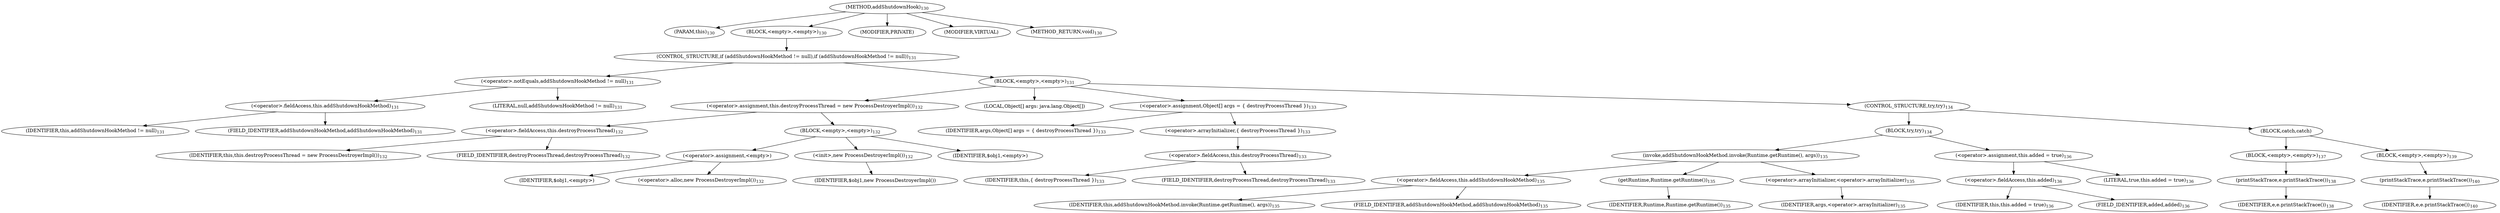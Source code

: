digraph "addShutdownHook" {  
"185" [label = <(METHOD,addShutdownHook)<SUB>130</SUB>> ]
"186" [label = <(PARAM,this)<SUB>130</SUB>> ]
"187" [label = <(BLOCK,&lt;empty&gt;,&lt;empty&gt;)<SUB>130</SUB>> ]
"188" [label = <(CONTROL_STRUCTURE,if (addShutdownHookMethod != null),if (addShutdownHookMethod != null))<SUB>131</SUB>> ]
"189" [label = <(&lt;operator&gt;.notEquals,addShutdownHookMethod != null)<SUB>131</SUB>> ]
"190" [label = <(&lt;operator&gt;.fieldAccess,this.addShutdownHookMethod)<SUB>131</SUB>> ]
"191" [label = <(IDENTIFIER,this,addShutdownHookMethod != null)<SUB>131</SUB>> ]
"192" [label = <(FIELD_IDENTIFIER,addShutdownHookMethod,addShutdownHookMethod)<SUB>131</SUB>> ]
"193" [label = <(LITERAL,null,addShutdownHookMethod != null)<SUB>131</SUB>> ]
"194" [label = <(BLOCK,&lt;empty&gt;,&lt;empty&gt;)<SUB>131</SUB>> ]
"195" [label = <(&lt;operator&gt;.assignment,this.destroyProcessThread = new ProcessDestroyerImpl())<SUB>132</SUB>> ]
"196" [label = <(&lt;operator&gt;.fieldAccess,this.destroyProcessThread)<SUB>132</SUB>> ]
"197" [label = <(IDENTIFIER,this,this.destroyProcessThread = new ProcessDestroyerImpl())<SUB>132</SUB>> ]
"198" [label = <(FIELD_IDENTIFIER,destroyProcessThread,destroyProcessThread)<SUB>132</SUB>> ]
"199" [label = <(BLOCK,&lt;empty&gt;,&lt;empty&gt;)<SUB>132</SUB>> ]
"200" [label = <(&lt;operator&gt;.assignment,&lt;empty&gt;)> ]
"201" [label = <(IDENTIFIER,$obj1,&lt;empty&gt;)> ]
"202" [label = <(&lt;operator&gt;.alloc,new ProcessDestroyerImpl())<SUB>132</SUB>> ]
"203" [label = <(&lt;init&gt;,new ProcessDestroyerImpl())<SUB>132</SUB>> ]
"204" [label = <(IDENTIFIER,$obj1,new ProcessDestroyerImpl())> ]
"205" [label = <(IDENTIFIER,$obj1,&lt;empty&gt;)> ]
"206" [label = <(LOCAL,Object[] args: java.lang.Object[])> ]
"207" [label = <(&lt;operator&gt;.assignment,Object[] args = { destroyProcessThread })<SUB>133</SUB>> ]
"208" [label = <(IDENTIFIER,args,Object[] args = { destroyProcessThread })<SUB>133</SUB>> ]
"209" [label = <(&lt;operator&gt;.arrayInitializer,{ destroyProcessThread })<SUB>133</SUB>> ]
"210" [label = <(&lt;operator&gt;.fieldAccess,this.destroyProcessThread)<SUB>133</SUB>> ]
"211" [label = <(IDENTIFIER,this,{ destroyProcessThread })<SUB>133</SUB>> ]
"212" [label = <(FIELD_IDENTIFIER,destroyProcessThread,destroyProcessThread)<SUB>133</SUB>> ]
"213" [label = <(CONTROL_STRUCTURE,try,try)<SUB>134</SUB>> ]
"214" [label = <(BLOCK,try,try)<SUB>134</SUB>> ]
"215" [label = <(invoke,addShutdownHookMethod.invoke(Runtime.getRuntime(), args))<SUB>135</SUB>> ]
"216" [label = <(&lt;operator&gt;.fieldAccess,this.addShutdownHookMethod)<SUB>135</SUB>> ]
"217" [label = <(IDENTIFIER,this,addShutdownHookMethod.invoke(Runtime.getRuntime(), args))<SUB>135</SUB>> ]
"218" [label = <(FIELD_IDENTIFIER,addShutdownHookMethod,addShutdownHookMethod)<SUB>135</SUB>> ]
"219" [label = <(getRuntime,Runtime.getRuntime())<SUB>135</SUB>> ]
"220" [label = <(IDENTIFIER,Runtime,Runtime.getRuntime())<SUB>135</SUB>> ]
"221" [label = <(&lt;operator&gt;.arrayInitializer,&lt;operator&gt;.arrayInitializer)<SUB>135</SUB>> ]
"222" [label = <(IDENTIFIER,args,&lt;operator&gt;.arrayInitializer)<SUB>135</SUB>> ]
"223" [label = <(&lt;operator&gt;.assignment,this.added = true)<SUB>136</SUB>> ]
"224" [label = <(&lt;operator&gt;.fieldAccess,this.added)<SUB>136</SUB>> ]
"225" [label = <(IDENTIFIER,this,this.added = true)<SUB>136</SUB>> ]
"226" [label = <(FIELD_IDENTIFIER,added,added)<SUB>136</SUB>> ]
"227" [label = <(LITERAL,true,this.added = true)<SUB>136</SUB>> ]
"228" [label = <(BLOCK,catch,catch)> ]
"229" [label = <(BLOCK,&lt;empty&gt;,&lt;empty&gt;)<SUB>137</SUB>> ]
"230" [label = <(printStackTrace,e.printStackTrace())<SUB>138</SUB>> ]
"231" [label = <(IDENTIFIER,e,e.printStackTrace())<SUB>138</SUB>> ]
"232" [label = <(BLOCK,&lt;empty&gt;,&lt;empty&gt;)<SUB>139</SUB>> ]
"233" [label = <(printStackTrace,e.printStackTrace())<SUB>140</SUB>> ]
"234" [label = <(IDENTIFIER,e,e.printStackTrace())<SUB>140</SUB>> ]
"235" [label = <(MODIFIER,PRIVATE)> ]
"236" [label = <(MODIFIER,VIRTUAL)> ]
"237" [label = <(METHOD_RETURN,void)<SUB>130</SUB>> ]
  "185" -> "186" 
  "185" -> "187" 
  "185" -> "235" 
  "185" -> "236" 
  "185" -> "237" 
  "187" -> "188" 
  "188" -> "189" 
  "188" -> "194" 
  "189" -> "190" 
  "189" -> "193" 
  "190" -> "191" 
  "190" -> "192" 
  "194" -> "195" 
  "194" -> "206" 
  "194" -> "207" 
  "194" -> "213" 
  "195" -> "196" 
  "195" -> "199" 
  "196" -> "197" 
  "196" -> "198" 
  "199" -> "200" 
  "199" -> "203" 
  "199" -> "205" 
  "200" -> "201" 
  "200" -> "202" 
  "203" -> "204" 
  "207" -> "208" 
  "207" -> "209" 
  "209" -> "210" 
  "210" -> "211" 
  "210" -> "212" 
  "213" -> "214" 
  "213" -> "228" 
  "214" -> "215" 
  "214" -> "223" 
  "215" -> "216" 
  "215" -> "219" 
  "215" -> "221" 
  "216" -> "217" 
  "216" -> "218" 
  "219" -> "220" 
  "221" -> "222" 
  "223" -> "224" 
  "223" -> "227" 
  "224" -> "225" 
  "224" -> "226" 
  "228" -> "229" 
  "228" -> "232" 
  "229" -> "230" 
  "230" -> "231" 
  "232" -> "233" 
  "233" -> "234" 
}
